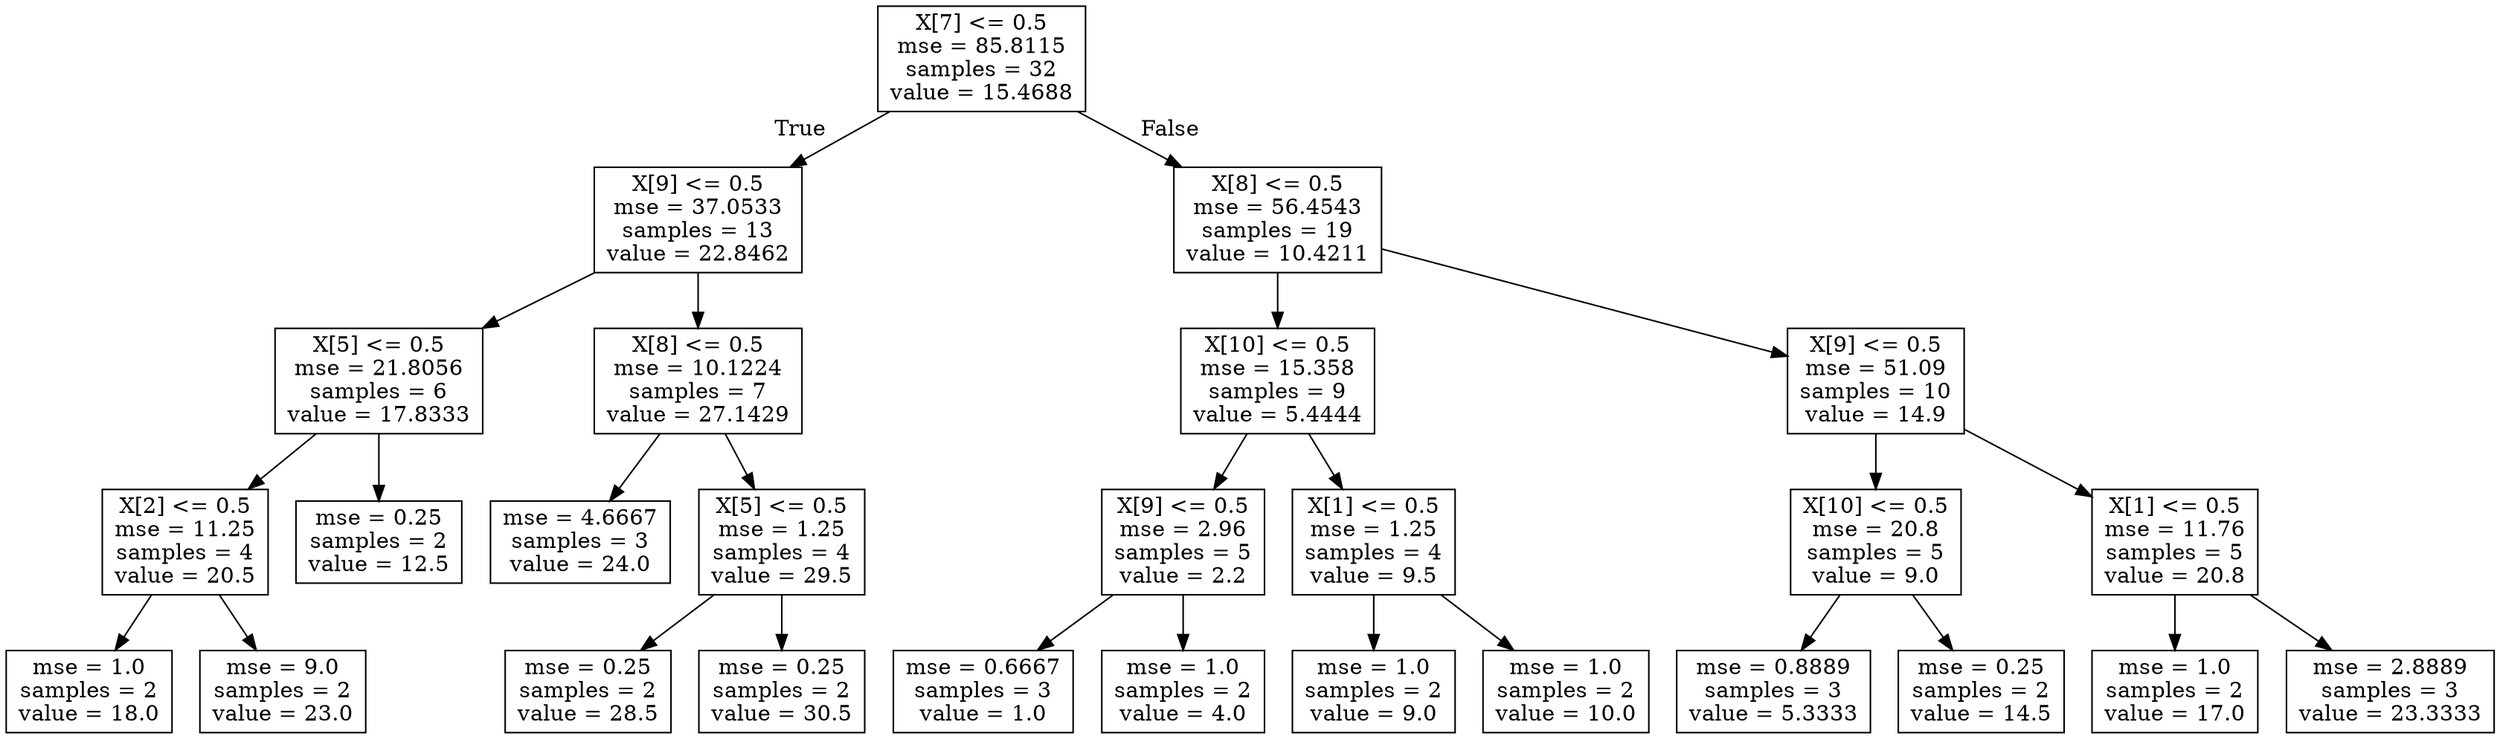 digraph Tree {
node [shape=box] ;
0 [label="X[7] <= 0.5\nmse = 85.8115\nsamples = 32\nvalue = 15.4688"] ;
1 [label="X[9] <= 0.5\nmse = 37.0533\nsamples = 13\nvalue = 22.8462"] ;
0 -> 1 [labeldistance=2.5, labelangle=45, headlabel="True"] ;
2 [label="X[5] <= 0.5\nmse = 21.8056\nsamples = 6\nvalue = 17.8333"] ;
1 -> 2 ;
3 [label="X[2] <= 0.5\nmse = 11.25\nsamples = 4\nvalue = 20.5"] ;
2 -> 3 ;
4 [label="mse = 1.0\nsamples = 2\nvalue = 18.0"] ;
3 -> 4 ;
5 [label="mse = 9.0\nsamples = 2\nvalue = 23.0"] ;
3 -> 5 ;
6 [label="mse = 0.25\nsamples = 2\nvalue = 12.5"] ;
2 -> 6 ;
7 [label="X[8] <= 0.5\nmse = 10.1224\nsamples = 7\nvalue = 27.1429"] ;
1 -> 7 ;
8 [label="mse = 4.6667\nsamples = 3\nvalue = 24.0"] ;
7 -> 8 ;
9 [label="X[5] <= 0.5\nmse = 1.25\nsamples = 4\nvalue = 29.5"] ;
7 -> 9 ;
10 [label="mse = 0.25\nsamples = 2\nvalue = 28.5"] ;
9 -> 10 ;
11 [label="mse = 0.25\nsamples = 2\nvalue = 30.5"] ;
9 -> 11 ;
12 [label="X[8] <= 0.5\nmse = 56.4543\nsamples = 19\nvalue = 10.4211"] ;
0 -> 12 [labeldistance=2.5, labelangle=-45, headlabel="False"] ;
13 [label="X[10] <= 0.5\nmse = 15.358\nsamples = 9\nvalue = 5.4444"] ;
12 -> 13 ;
14 [label="X[9] <= 0.5\nmse = 2.96\nsamples = 5\nvalue = 2.2"] ;
13 -> 14 ;
15 [label="mse = 0.6667\nsamples = 3\nvalue = 1.0"] ;
14 -> 15 ;
16 [label="mse = 1.0\nsamples = 2\nvalue = 4.0"] ;
14 -> 16 ;
17 [label="X[1] <= 0.5\nmse = 1.25\nsamples = 4\nvalue = 9.5"] ;
13 -> 17 ;
18 [label="mse = 1.0\nsamples = 2\nvalue = 9.0"] ;
17 -> 18 ;
19 [label="mse = 1.0\nsamples = 2\nvalue = 10.0"] ;
17 -> 19 ;
20 [label="X[9] <= 0.5\nmse = 51.09\nsamples = 10\nvalue = 14.9"] ;
12 -> 20 ;
21 [label="X[10] <= 0.5\nmse = 20.8\nsamples = 5\nvalue = 9.0"] ;
20 -> 21 ;
22 [label="mse = 0.8889\nsamples = 3\nvalue = 5.3333"] ;
21 -> 22 ;
23 [label="mse = 0.25\nsamples = 2\nvalue = 14.5"] ;
21 -> 23 ;
24 [label="X[1] <= 0.5\nmse = 11.76\nsamples = 5\nvalue = 20.8"] ;
20 -> 24 ;
25 [label="mse = 1.0\nsamples = 2\nvalue = 17.0"] ;
24 -> 25 ;
26 [label="mse = 2.8889\nsamples = 3\nvalue = 23.3333"] ;
24 -> 26 ;
}